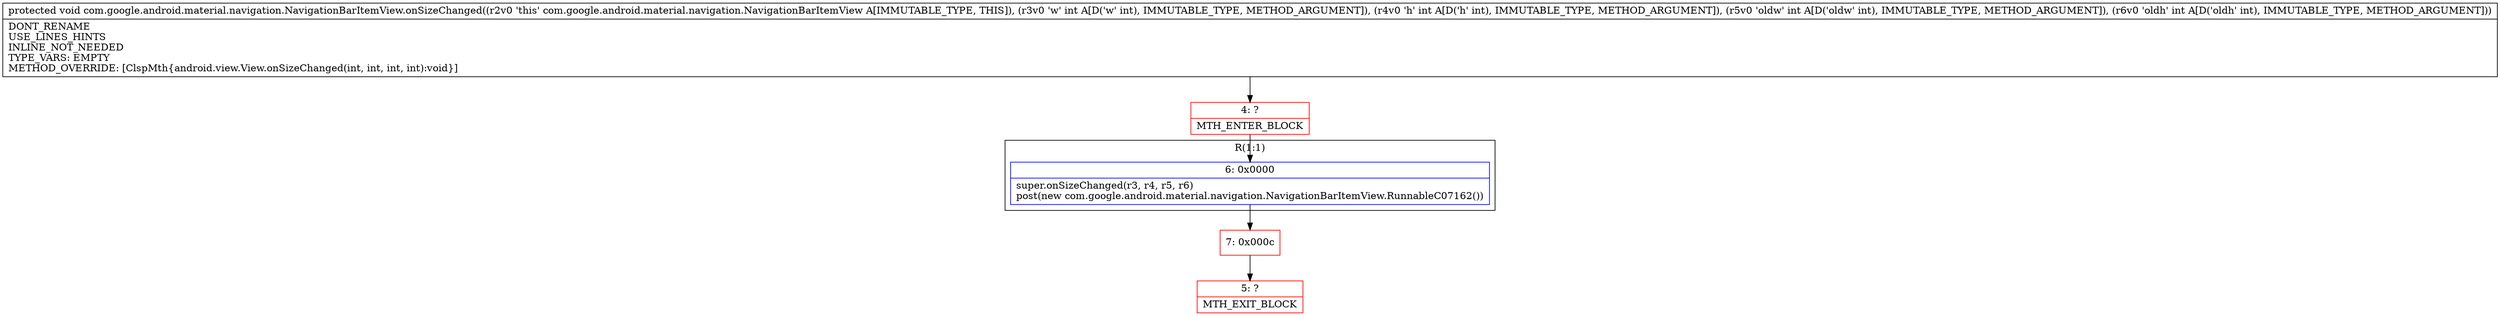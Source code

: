 digraph "CFG forcom.google.android.material.navigation.NavigationBarItemView.onSizeChanged(IIII)V" {
subgraph cluster_Region_1116166080 {
label = "R(1:1)";
node [shape=record,color=blue];
Node_6 [shape=record,label="{6\:\ 0x0000|super.onSizeChanged(r3, r4, r5, r6)\lpost(new com.google.android.material.navigation.NavigationBarItemView.RunnableC07162())\l}"];
}
Node_4 [shape=record,color=red,label="{4\:\ ?|MTH_ENTER_BLOCK\l}"];
Node_7 [shape=record,color=red,label="{7\:\ 0x000c}"];
Node_5 [shape=record,color=red,label="{5\:\ ?|MTH_EXIT_BLOCK\l}"];
MethodNode[shape=record,label="{protected void com.google.android.material.navigation.NavigationBarItemView.onSizeChanged((r2v0 'this' com.google.android.material.navigation.NavigationBarItemView A[IMMUTABLE_TYPE, THIS]), (r3v0 'w' int A[D('w' int), IMMUTABLE_TYPE, METHOD_ARGUMENT]), (r4v0 'h' int A[D('h' int), IMMUTABLE_TYPE, METHOD_ARGUMENT]), (r5v0 'oldw' int A[D('oldw' int), IMMUTABLE_TYPE, METHOD_ARGUMENT]), (r6v0 'oldh' int A[D('oldh' int), IMMUTABLE_TYPE, METHOD_ARGUMENT]))  | DONT_RENAME\lUSE_LINES_HINTS\lINLINE_NOT_NEEDED\lTYPE_VARS: EMPTY\lMETHOD_OVERRIDE: [ClspMth\{android.view.View.onSizeChanged(int, int, int, int):void\}]\l}"];
MethodNode -> Node_4;Node_6 -> Node_7;
Node_4 -> Node_6;
Node_7 -> Node_5;
}

